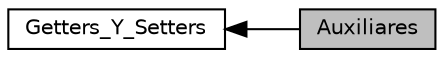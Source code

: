 digraph "Auxiliares"
{
  edge [fontname="Helvetica",fontsize="10",labelfontname="Helvetica",labelfontsize="10"];
  node [fontname="Helvetica",fontsize="10",shape=record];
  rankdir=LR;
  Node0 [label="Auxiliares",height=0.2,width=0.4,color="black", fillcolor="grey75", style="filled", fontcolor="black"];
  Node1 [label="Getters_Y_Setters",height=0.2,width=0.4,color="black", fillcolor="white", style="filled",URL="$group__Metodos.html",tooltip="Metodos de la clase pincipal. "];
  Node1->Node0 [shape=plaintext, dir="back", style="solid"];
}
